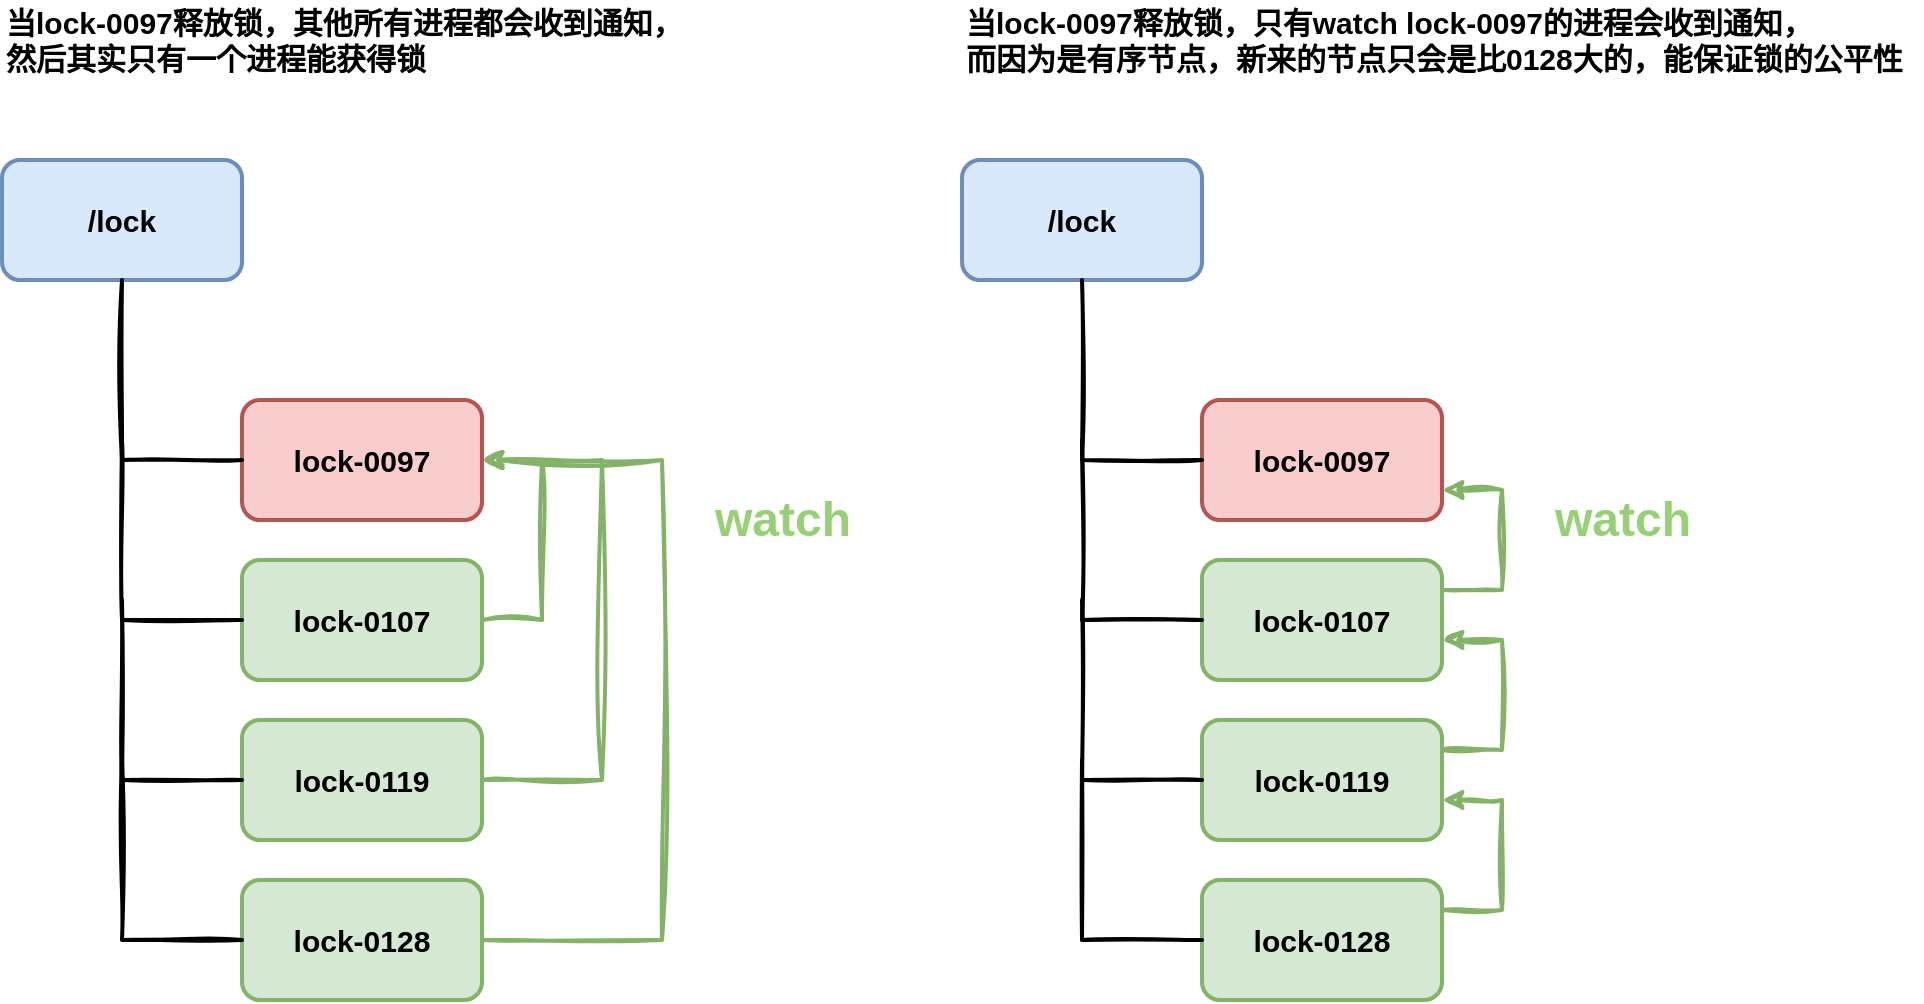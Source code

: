 <mxfile version="20.7.4" type="github">
  <diagram id="9XZSAncqw5KXEaSI_727" name="第 1 页">
    <mxGraphModel dx="1363" dy="847" grid="1" gridSize="10" guides="1" tooltips="1" connect="1" arrows="1" fold="1" page="1" pageScale="1" pageWidth="827" pageHeight="1169" math="0" shadow="0">
      <root>
        <mxCell id="0" />
        <mxCell id="1" parent="0" />
        <mxCell id="DZZTnn5RCQIR0ECGldkG-1" value="/lock" style="rounded=1;whiteSpace=wrap;html=1;strokeWidth=2;fillWeight=4;hachureGap=8;hachureAngle=45;fillColor=#dae8fc;strokeColor=#6c8ebf;fontSize=15;fontStyle=1" vertex="1" parent="1">
          <mxGeometry x="160" y="160" width="120" height="60" as="geometry" />
        </mxCell>
        <mxCell id="DZZTnn5RCQIR0ECGldkG-2" value="lock-0097" style="rounded=1;whiteSpace=wrap;html=1;strokeWidth=2;fillWeight=4;hachureGap=8;hachureAngle=45;fillColor=#f8cecc;strokeColor=#b85450;fontSize=15;fontStyle=1" vertex="1" parent="1">
          <mxGeometry x="280" y="280" width="120" height="60" as="geometry" />
        </mxCell>
        <mxCell id="DZZTnn5RCQIR0ECGldkG-3" value="&lt;span style=&quot;font-size: 15px; font-weight: 700;&quot;&gt;lock-0107&lt;/span&gt;" style="rounded=1;whiteSpace=wrap;html=1;strokeWidth=2;fillWeight=4;hachureGap=8;hachureAngle=45;fillColor=#d5e8d4;strokeColor=#82b366;" vertex="1" parent="1">
          <mxGeometry x="280" y="360" width="120" height="60" as="geometry" />
        </mxCell>
        <mxCell id="DZZTnn5RCQIR0ECGldkG-4" value="&lt;span style=&quot;font-size: 15px; font-weight: 700;&quot;&gt;lock-0119&lt;/span&gt;" style="rounded=1;whiteSpace=wrap;html=1;strokeWidth=2;fillWeight=4;hachureGap=8;hachureAngle=45;fillColor=#d5e8d4;strokeColor=#82b366;" vertex="1" parent="1">
          <mxGeometry x="280" y="440" width="120" height="60" as="geometry" />
        </mxCell>
        <mxCell id="DZZTnn5RCQIR0ECGldkG-5" value="&lt;span style=&quot;font-size: 15px; font-weight: 700;&quot;&gt;lock-0128&lt;/span&gt;" style="rounded=1;whiteSpace=wrap;html=1;strokeWidth=2;fillWeight=4;hachureGap=8;hachureAngle=45;fillColor=#d5e8d4;strokeColor=#82b366;" vertex="1" parent="1">
          <mxGeometry x="280" y="520" width="120" height="60" as="geometry" />
        </mxCell>
        <mxCell id="DZZTnn5RCQIR0ECGldkG-6" value="&lt;span style=&quot;font-size: 15px; font-weight: 700;&quot;&gt;/lock&lt;/span&gt;" style="rounded=1;whiteSpace=wrap;html=1;strokeWidth=2;fillWeight=4;hachureGap=8;hachureAngle=45;fillColor=#dae8fc;strokeColor=#6c8ebf;" vertex="1" parent="1">
          <mxGeometry x="640" y="160" width="120" height="60" as="geometry" />
        </mxCell>
        <mxCell id="DZZTnn5RCQIR0ECGldkG-11" value="" style="endArrow=classic;html=1;rounded=0;sketch=1;curveFitting=1;jiggle=2;strokeWidth=2;exitX=1;exitY=0.5;exitDx=0;exitDy=0;entryX=1;entryY=0.5;entryDx=0;entryDy=0;fillColor=#d5e8d4;strokeColor=#82b366;" edge="1" parent="1" source="DZZTnn5RCQIR0ECGldkG-3" target="DZZTnn5RCQIR0ECGldkG-2">
          <mxGeometry width="50" height="50" relative="1" as="geometry">
            <mxPoint x="600" y="400" as="sourcePoint" />
            <mxPoint x="650" y="350" as="targetPoint" />
            <Array as="points">
              <mxPoint x="430" y="390" />
              <mxPoint x="430" y="310" />
            </Array>
          </mxGeometry>
        </mxCell>
        <mxCell id="DZZTnn5RCQIR0ECGldkG-12" value="" style="endArrow=classic;html=1;rounded=0;sketch=1;curveFitting=1;jiggle=2;strokeWidth=2;exitX=1;exitY=0.5;exitDx=0;exitDy=0;fillColor=#d5e8d4;strokeColor=#82b366;" edge="1" parent="1" source="DZZTnn5RCQIR0ECGldkG-4">
          <mxGeometry width="50" height="50" relative="1" as="geometry">
            <mxPoint x="410" y="400" as="sourcePoint" />
            <mxPoint x="400" y="310" as="targetPoint" />
            <Array as="points">
              <mxPoint x="460" y="470" />
              <mxPoint x="460" y="310" />
            </Array>
          </mxGeometry>
        </mxCell>
        <mxCell id="DZZTnn5RCQIR0ECGldkG-13" value="" style="endArrow=classic;html=1;rounded=0;sketch=1;curveFitting=1;jiggle=2;strokeWidth=2;exitX=1;exitY=0.5;exitDx=0;exitDy=0;fillColor=#d5e8d4;strokeColor=#82b366;" edge="1" parent="1" source="DZZTnn5RCQIR0ECGldkG-5">
          <mxGeometry width="50" height="50" relative="1" as="geometry">
            <mxPoint x="470" y="570" as="sourcePoint" />
            <mxPoint x="400" y="310" as="targetPoint" />
            <Array as="points">
              <mxPoint x="490" y="550" />
              <mxPoint x="490" y="310" />
            </Array>
          </mxGeometry>
        </mxCell>
        <mxCell id="DZZTnn5RCQIR0ECGldkG-14" value="lock-0097" style="rounded=1;whiteSpace=wrap;html=1;strokeWidth=2;fillWeight=4;hachureGap=8;hachureAngle=45;fillColor=#f8cecc;strokeColor=#b85450;fontSize=15;fontStyle=1" vertex="1" parent="1">
          <mxGeometry x="760" y="280" width="120" height="60" as="geometry" />
        </mxCell>
        <mxCell id="DZZTnn5RCQIR0ECGldkG-15" value="&lt;span style=&quot;font-size: 15px; font-weight: 700;&quot;&gt;lock-0107&lt;/span&gt;" style="rounded=1;whiteSpace=wrap;html=1;strokeWidth=2;fillWeight=4;hachureGap=8;hachureAngle=45;fillColor=#d5e8d4;strokeColor=#82b366;" vertex="1" parent="1">
          <mxGeometry x="760" y="360" width="120" height="60" as="geometry" />
        </mxCell>
        <mxCell id="DZZTnn5RCQIR0ECGldkG-16" value="&lt;span style=&quot;font-size: 15px; font-weight: 700;&quot;&gt;lock-0119&lt;/span&gt;" style="rounded=1;whiteSpace=wrap;html=1;strokeWidth=2;fillWeight=4;hachureGap=8;hachureAngle=45;fillColor=#d5e8d4;strokeColor=#82b366;" vertex="1" parent="1">
          <mxGeometry x="760" y="440" width="120" height="60" as="geometry" />
        </mxCell>
        <mxCell id="DZZTnn5RCQIR0ECGldkG-17" value="&lt;span style=&quot;font-size: 15px; font-weight: 700;&quot;&gt;lock-0128&lt;/span&gt;" style="rounded=1;whiteSpace=wrap;html=1;strokeWidth=2;fillWeight=4;hachureGap=8;hachureAngle=45;fillColor=#d5e8d4;strokeColor=#82b366;" vertex="1" parent="1">
          <mxGeometry x="760" y="520" width="120" height="60" as="geometry" />
        </mxCell>
        <mxCell id="DZZTnn5RCQIR0ECGldkG-18" value="" style="endArrow=classic;html=1;rounded=0;sketch=1;curveFitting=1;jiggle=2;strokeWidth=2;exitX=1;exitY=0.25;exitDx=0;exitDy=0;entryX=1;entryY=0.75;entryDx=0;entryDy=0;fillColor=#d5e8d4;strokeColor=#82b366;" edge="1" parent="1" source="DZZTnn5RCQIR0ECGldkG-15" target="DZZTnn5RCQIR0ECGldkG-14">
          <mxGeometry x="0.429" y="-440" width="50" height="50" relative="1" as="geometry">
            <mxPoint x="880" y="380" as="sourcePoint" />
            <mxPoint x="910" y="300" as="targetPoint" />
            <Array as="points">
              <mxPoint x="910" y="375" />
              <mxPoint x="910" y="325" />
            </Array>
            <mxPoint as="offset" />
          </mxGeometry>
        </mxCell>
        <mxCell id="DZZTnn5RCQIR0ECGldkG-19" value="" style="endArrow=classic;html=1;rounded=0;sketch=1;curveFitting=1;jiggle=2;strokeWidth=2;exitX=1;exitY=0.25;exitDx=0;exitDy=0;entryX=1;entryY=0.5;entryDx=0;entryDy=0;fillColor=#d5e8d4;strokeColor=#82b366;" edge="1" parent="1" source="DZZTnn5RCQIR0ECGldkG-16">
          <mxGeometry x="0.429" y="-440" width="50" height="50" relative="1" as="geometry">
            <mxPoint x="880" y="480" as="sourcePoint" />
            <mxPoint x="880" y="400" as="targetPoint" />
            <Array as="points">
              <mxPoint x="910" y="455" />
              <mxPoint x="910" y="400" />
            </Array>
            <mxPoint as="offset" />
          </mxGeometry>
        </mxCell>
        <mxCell id="DZZTnn5RCQIR0ECGldkG-20" value="" style="endArrow=classic;html=1;rounded=0;sketch=1;curveFitting=1;jiggle=2;strokeWidth=2;exitX=1;exitY=0.25;exitDx=0;exitDy=0;entryX=1;entryY=0.5;entryDx=0;entryDy=0;fillColor=#d5e8d4;strokeColor=#82b366;" edge="1" parent="1">
          <mxGeometry x="0.429" y="-440" width="50" height="50" relative="1" as="geometry">
            <mxPoint x="880" y="535" as="sourcePoint" />
            <mxPoint x="880" y="480" as="targetPoint" />
            <Array as="points">
              <mxPoint x="910" y="535" />
              <mxPoint x="910" y="480" />
            </Array>
            <mxPoint as="offset" />
          </mxGeometry>
        </mxCell>
        <mxCell id="DZZTnn5RCQIR0ECGldkG-23" value="" style="endArrow=none;html=1;rounded=0;sketch=1;strokeWidth=2;fontSize=15;entryX=0.5;entryY=1;entryDx=0;entryDy=0;exitX=0;exitY=0.5;exitDx=0;exitDy=0;" edge="1" parent="1" source="DZZTnn5RCQIR0ECGldkG-2" target="DZZTnn5RCQIR0ECGldkG-1">
          <mxGeometry width="50" height="50" relative="1" as="geometry">
            <mxPoint x="180" y="350" as="sourcePoint" />
            <mxPoint x="230" y="300" as="targetPoint" />
            <Array as="points">
              <mxPoint x="220" y="310" />
            </Array>
          </mxGeometry>
        </mxCell>
        <mxCell id="DZZTnn5RCQIR0ECGldkG-24" value="" style="endArrow=none;html=1;rounded=0;sketch=1;strokeWidth=2;fontSize=15;entryX=0.5;entryY=1;entryDx=0;entryDy=0;exitX=0;exitY=0.5;exitDx=0;exitDy=0;" edge="1" parent="1">
          <mxGeometry width="50" height="50" relative="1" as="geometry">
            <mxPoint x="280" y="390" as="sourcePoint" />
            <mxPoint x="220" y="300" as="targetPoint" />
            <Array as="points">
              <mxPoint x="220" y="390" />
            </Array>
          </mxGeometry>
        </mxCell>
        <mxCell id="DZZTnn5RCQIR0ECGldkG-25" value="" style="endArrow=none;html=1;rounded=0;sketch=1;strokeWidth=2;fontSize=15;entryX=0.5;entryY=1;entryDx=0;entryDy=0;exitX=0;exitY=0.5;exitDx=0;exitDy=0;" edge="1" parent="1">
          <mxGeometry width="50" height="50" relative="1" as="geometry">
            <mxPoint x="280" y="470" as="sourcePoint" />
            <mxPoint x="220" y="380" as="targetPoint" />
            <Array as="points">
              <mxPoint x="220" y="470" />
            </Array>
          </mxGeometry>
        </mxCell>
        <mxCell id="DZZTnn5RCQIR0ECGldkG-26" value="" style="endArrow=none;html=1;rounded=0;sketch=1;strokeWidth=2;fontSize=15;entryX=0.5;entryY=1;entryDx=0;entryDy=0;exitX=0;exitY=0.5;exitDx=0;exitDy=0;" edge="1" parent="1">
          <mxGeometry width="50" height="50" relative="1" as="geometry">
            <mxPoint x="280" y="550" as="sourcePoint" />
            <mxPoint x="220" y="460" as="targetPoint" />
            <Array as="points">
              <mxPoint x="220" y="550" />
            </Array>
          </mxGeometry>
        </mxCell>
        <mxCell id="DZZTnn5RCQIR0ECGldkG-27" value="" style="endArrow=none;html=1;rounded=0;sketch=1;strokeWidth=2;fontSize=15;entryX=0.5;entryY=1;entryDx=0;entryDy=0;exitX=0;exitY=0.5;exitDx=0;exitDy=0;" edge="1" parent="1">
          <mxGeometry width="50" height="50" relative="1" as="geometry">
            <mxPoint x="760" y="310" as="sourcePoint" />
            <mxPoint x="700" y="220" as="targetPoint" />
            <Array as="points">
              <mxPoint x="700" y="310" />
            </Array>
          </mxGeometry>
        </mxCell>
        <mxCell id="DZZTnn5RCQIR0ECGldkG-28" value="" style="endArrow=none;html=1;rounded=0;sketch=1;strokeWidth=2;fontSize=15;entryX=0.5;entryY=1;entryDx=0;entryDy=0;exitX=0;exitY=0.5;exitDx=0;exitDy=0;" edge="1" parent="1">
          <mxGeometry width="50" height="50" relative="1" as="geometry">
            <mxPoint x="760" y="390" as="sourcePoint" />
            <mxPoint x="700" y="300" as="targetPoint" />
            <Array as="points">
              <mxPoint x="700" y="390" />
            </Array>
          </mxGeometry>
        </mxCell>
        <mxCell id="DZZTnn5RCQIR0ECGldkG-29" value="" style="endArrow=none;html=1;rounded=0;sketch=1;strokeWidth=2;fontSize=15;entryX=0.5;entryY=1;entryDx=0;entryDy=0;exitX=0;exitY=0.5;exitDx=0;exitDy=0;" edge="1" parent="1">
          <mxGeometry width="50" height="50" relative="1" as="geometry">
            <mxPoint x="760" y="470" as="sourcePoint" />
            <mxPoint x="700" y="380" as="targetPoint" />
            <Array as="points">
              <mxPoint x="700" y="470" />
            </Array>
          </mxGeometry>
        </mxCell>
        <mxCell id="DZZTnn5RCQIR0ECGldkG-30" value="" style="endArrow=none;html=1;rounded=0;sketch=1;strokeWidth=2;fontSize=15;entryX=0.5;entryY=1;entryDx=0;entryDy=0;exitX=0;exitY=0.5;exitDx=0;exitDy=0;" edge="1" parent="1">
          <mxGeometry width="50" height="50" relative="1" as="geometry">
            <mxPoint x="760" y="550" as="sourcePoint" />
            <mxPoint x="700" y="460" as="targetPoint" />
            <Array as="points">
              <mxPoint x="700" y="550" />
            </Array>
          </mxGeometry>
        </mxCell>
        <mxCell id="DZZTnn5RCQIR0ECGldkG-31" value="当lock-0097释放锁，其他所有进程都会收到通知，&lt;br&gt;然后其实只有一个进程能获得锁" style="text;strokeColor=none;fillColor=none;html=1;fontSize=15;fontStyle=1;verticalAlign=middle;align=left;sketch=0;" vertex="1" parent="1">
          <mxGeometry x="160" y="80" width="360" height="40" as="geometry" />
        </mxCell>
        <mxCell id="DZZTnn5RCQIR0ECGldkG-32" value="当lock-0097释放锁，只有watch lock-0097的进程会收到通知，&lt;br&gt;而因为是有序节点，新来的节点只会是比0128大的，能保证锁的公平性" style="text;strokeColor=none;fillColor=none;html=1;fontSize=15;fontStyle=1;verticalAlign=middle;align=left;sketch=0;" vertex="1" parent="1">
          <mxGeometry x="640" y="80" width="480" height="40" as="geometry" />
        </mxCell>
        <mxCell id="DZZTnn5RCQIR0ECGldkG-33" value="watch" style="text;strokeColor=none;fillColor=none;html=1;fontSize=24;fontStyle=1;verticalAlign=middle;align=center;sketch=0;fontColor=#97D077;" vertex="1" parent="1">
          <mxGeometry x="500" y="320" width="100" height="40" as="geometry" />
        </mxCell>
        <mxCell id="DZZTnn5RCQIR0ECGldkG-34" value="watch" style="text;strokeColor=none;fillColor=none;html=1;fontSize=24;fontStyle=1;verticalAlign=middle;align=center;sketch=0;fontColor=#97D077;" vertex="1" parent="1">
          <mxGeometry x="920" y="320" width="100" height="40" as="geometry" />
        </mxCell>
      </root>
    </mxGraphModel>
  </diagram>
</mxfile>
